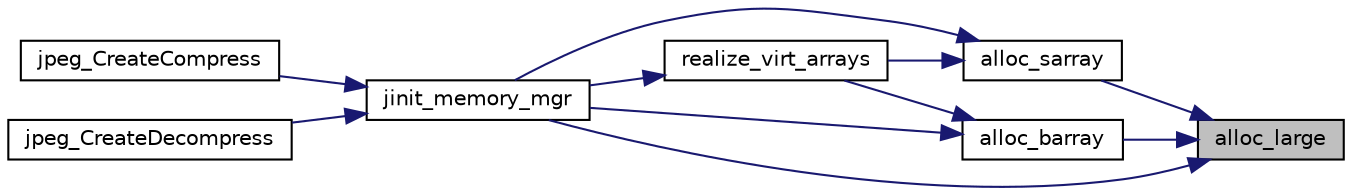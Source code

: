 digraph "alloc_large"
{
 // LATEX_PDF_SIZE
  bgcolor="transparent";
  edge [fontname="Helvetica",fontsize="10",labelfontname="Helvetica",labelfontsize="10"];
  node [fontname="Helvetica",fontsize="10",shape=record];
  rankdir="RL";
  Node25 [label="alloc_large",height=0.2,width=0.4,color="black", fillcolor="grey75", style="filled", fontcolor="black",tooltip=" "];
  Node25 -> Node26 [dir="back",color="midnightblue",fontsize="10",style="solid"];
  Node26 [label="alloc_sarray",height=0.2,width=0.4,color="black",URL="$jmemmgr_8c.html#a2f3c8a1efa7c23b98670fbdd351c5f41",tooltip=" "];
  Node26 -> Node27 [dir="back",color="midnightblue",fontsize="10",style="solid"];
  Node27 [label="realize_virt_arrays",height=0.2,width=0.4,color="black",URL="$jmemmgr_8c.html#ac4b0f152b67ed7c12b454c9a208bf70f",tooltip=" "];
  Node27 -> Node28 [dir="back",color="midnightblue",fontsize="10",style="solid"];
  Node28 [label="jinit_memory_mgr",height=0.2,width=0.4,color="black",URL="$jmemmgr_8c.html#aab7ef31f834058db1d1f6b2ed3f46c85",tooltip=" "];
  Node28 -> Node29 [dir="back",color="midnightblue",fontsize="10",style="solid"];
  Node29 [label="jpeg_CreateCompress",height=0.2,width=0.4,color="black",URL="$jcapimin_8c.html#ae81c503d87df0231063541451050028b",tooltip=" "];
  Node28 -> Node30 [dir="back",color="midnightblue",fontsize="10",style="solid"];
  Node30 [label="jpeg_CreateDecompress",height=0.2,width=0.4,color="black",URL="$jdapimin_8c.html#a02b5c7eb58970a07cae85ffdcda9085d",tooltip=" "];
  Node26 -> Node28 [dir="back",color="midnightblue",fontsize="10",style="solid"];
  Node25 -> Node31 [dir="back",color="midnightblue",fontsize="10",style="solid"];
  Node31 [label="alloc_barray",height=0.2,width=0.4,color="black",URL="$jmemmgr_8c.html#afc851a6f36c0a1904c52ac8f06ab1928",tooltip=" "];
  Node31 -> Node27 [dir="back",color="midnightblue",fontsize="10",style="solid"];
  Node31 -> Node28 [dir="back",color="midnightblue",fontsize="10",style="solid"];
  Node25 -> Node28 [dir="back",color="midnightblue",fontsize="10",style="solid"];
}
